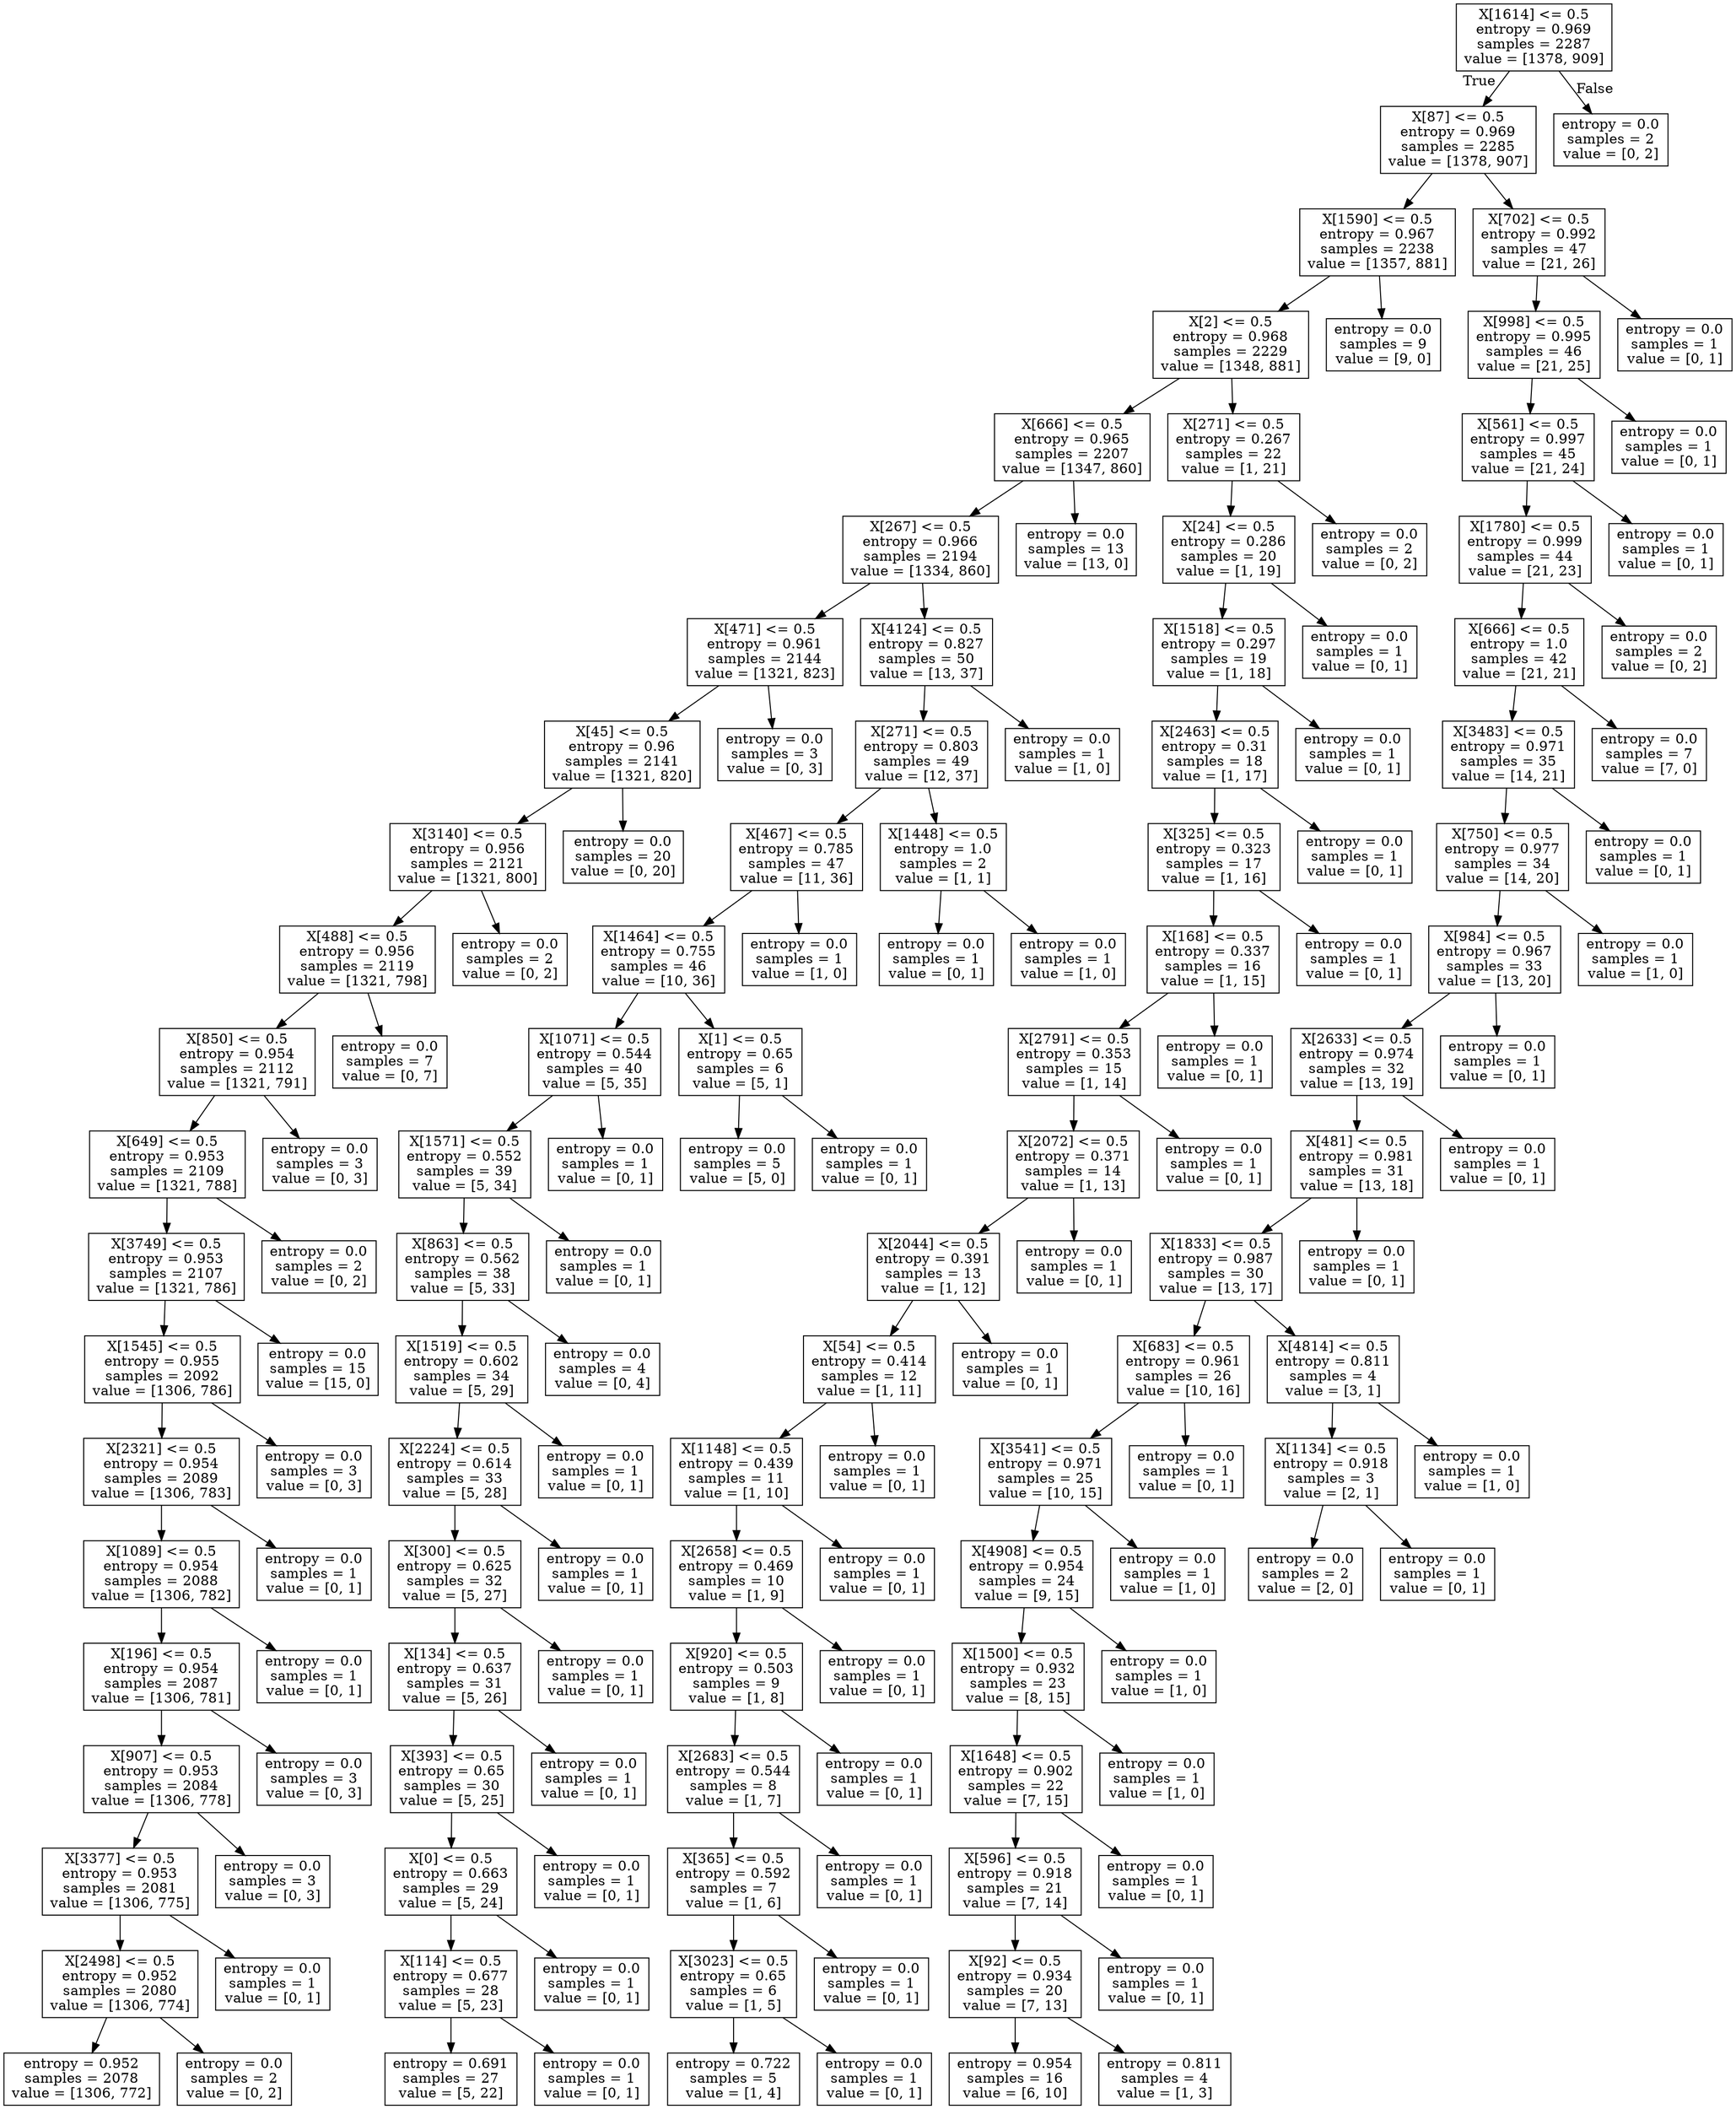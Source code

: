 digraph Tree {
node [shape=box] ;
0 [label="X[1614] <= 0.5\nentropy = 0.969\nsamples = 2287\nvalue = [1378, 909]"] ;
1 [label="X[87] <= 0.5\nentropy = 0.969\nsamples = 2285\nvalue = [1378, 907]"] ;
0 -> 1 [labeldistance=2.5, labelangle=45, headlabel="True"] ;
2 [label="X[1590] <= 0.5\nentropy = 0.967\nsamples = 2238\nvalue = [1357, 881]"] ;
1 -> 2 ;
3 [label="X[2] <= 0.5\nentropy = 0.968\nsamples = 2229\nvalue = [1348, 881]"] ;
2 -> 3 ;
4 [label="X[666] <= 0.5\nentropy = 0.965\nsamples = 2207\nvalue = [1347, 860]"] ;
3 -> 4 ;
5 [label="X[267] <= 0.5\nentropy = 0.966\nsamples = 2194\nvalue = [1334, 860]"] ;
4 -> 5 ;
6 [label="X[471] <= 0.5\nentropy = 0.961\nsamples = 2144\nvalue = [1321, 823]"] ;
5 -> 6 ;
7 [label="X[45] <= 0.5\nentropy = 0.96\nsamples = 2141\nvalue = [1321, 820]"] ;
6 -> 7 ;
8 [label="X[3140] <= 0.5\nentropy = 0.956\nsamples = 2121\nvalue = [1321, 800]"] ;
7 -> 8 ;
9 [label="X[488] <= 0.5\nentropy = 0.956\nsamples = 2119\nvalue = [1321, 798]"] ;
8 -> 9 ;
10 [label="X[850] <= 0.5\nentropy = 0.954\nsamples = 2112\nvalue = [1321, 791]"] ;
9 -> 10 ;
11 [label="X[649] <= 0.5\nentropy = 0.953\nsamples = 2109\nvalue = [1321, 788]"] ;
10 -> 11 ;
12 [label="X[3749] <= 0.5\nentropy = 0.953\nsamples = 2107\nvalue = [1321, 786]"] ;
11 -> 12 ;
13 [label="X[1545] <= 0.5\nentropy = 0.955\nsamples = 2092\nvalue = [1306, 786]"] ;
12 -> 13 ;
14 [label="X[2321] <= 0.5\nentropy = 0.954\nsamples = 2089\nvalue = [1306, 783]"] ;
13 -> 14 ;
15 [label="X[1089] <= 0.5\nentropy = 0.954\nsamples = 2088\nvalue = [1306, 782]"] ;
14 -> 15 ;
16 [label="X[196] <= 0.5\nentropy = 0.954\nsamples = 2087\nvalue = [1306, 781]"] ;
15 -> 16 ;
17 [label="X[907] <= 0.5\nentropy = 0.953\nsamples = 2084\nvalue = [1306, 778]"] ;
16 -> 17 ;
18 [label="X[3377] <= 0.5\nentropy = 0.953\nsamples = 2081\nvalue = [1306, 775]"] ;
17 -> 18 ;
19 [label="X[2498] <= 0.5\nentropy = 0.952\nsamples = 2080\nvalue = [1306, 774]"] ;
18 -> 19 ;
20 [label="entropy = 0.952\nsamples = 2078\nvalue = [1306, 772]"] ;
19 -> 20 ;
21 [label="entropy = 0.0\nsamples = 2\nvalue = [0, 2]"] ;
19 -> 21 ;
22 [label="entropy = 0.0\nsamples = 1\nvalue = [0, 1]"] ;
18 -> 22 ;
23 [label="entropy = 0.0\nsamples = 3\nvalue = [0, 3]"] ;
17 -> 23 ;
24 [label="entropy = 0.0\nsamples = 3\nvalue = [0, 3]"] ;
16 -> 24 ;
25 [label="entropy = 0.0\nsamples = 1\nvalue = [0, 1]"] ;
15 -> 25 ;
26 [label="entropy = 0.0\nsamples = 1\nvalue = [0, 1]"] ;
14 -> 26 ;
27 [label="entropy = 0.0\nsamples = 3\nvalue = [0, 3]"] ;
13 -> 27 ;
28 [label="entropy = 0.0\nsamples = 15\nvalue = [15, 0]"] ;
12 -> 28 ;
29 [label="entropy = 0.0\nsamples = 2\nvalue = [0, 2]"] ;
11 -> 29 ;
30 [label="entropy = 0.0\nsamples = 3\nvalue = [0, 3]"] ;
10 -> 30 ;
31 [label="entropy = 0.0\nsamples = 7\nvalue = [0, 7]"] ;
9 -> 31 ;
32 [label="entropy = 0.0\nsamples = 2\nvalue = [0, 2]"] ;
8 -> 32 ;
33 [label="entropy = 0.0\nsamples = 20\nvalue = [0, 20]"] ;
7 -> 33 ;
34 [label="entropy = 0.0\nsamples = 3\nvalue = [0, 3]"] ;
6 -> 34 ;
35 [label="X[4124] <= 0.5\nentropy = 0.827\nsamples = 50\nvalue = [13, 37]"] ;
5 -> 35 ;
36 [label="X[271] <= 0.5\nentropy = 0.803\nsamples = 49\nvalue = [12, 37]"] ;
35 -> 36 ;
37 [label="X[467] <= 0.5\nentropy = 0.785\nsamples = 47\nvalue = [11, 36]"] ;
36 -> 37 ;
38 [label="X[1464] <= 0.5\nentropy = 0.755\nsamples = 46\nvalue = [10, 36]"] ;
37 -> 38 ;
39 [label="X[1071] <= 0.5\nentropy = 0.544\nsamples = 40\nvalue = [5, 35]"] ;
38 -> 39 ;
40 [label="X[1571] <= 0.5\nentropy = 0.552\nsamples = 39\nvalue = [5, 34]"] ;
39 -> 40 ;
41 [label="X[863] <= 0.5\nentropy = 0.562\nsamples = 38\nvalue = [5, 33]"] ;
40 -> 41 ;
42 [label="X[1519] <= 0.5\nentropy = 0.602\nsamples = 34\nvalue = [5, 29]"] ;
41 -> 42 ;
43 [label="X[2224] <= 0.5\nentropy = 0.614\nsamples = 33\nvalue = [5, 28]"] ;
42 -> 43 ;
44 [label="X[300] <= 0.5\nentropy = 0.625\nsamples = 32\nvalue = [5, 27]"] ;
43 -> 44 ;
45 [label="X[134] <= 0.5\nentropy = 0.637\nsamples = 31\nvalue = [5, 26]"] ;
44 -> 45 ;
46 [label="X[393] <= 0.5\nentropy = 0.65\nsamples = 30\nvalue = [5, 25]"] ;
45 -> 46 ;
47 [label="X[0] <= 0.5\nentropy = 0.663\nsamples = 29\nvalue = [5, 24]"] ;
46 -> 47 ;
48 [label="X[114] <= 0.5\nentropy = 0.677\nsamples = 28\nvalue = [5, 23]"] ;
47 -> 48 ;
49 [label="entropy = 0.691\nsamples = 27\nvalue = [5, 22]"] ;
48 -> 49 ;
50 [label="entropy = 0.0\nsamples = 1\nvalue = [0, 1]"] ;
48 -> 50 ;
51 [label="entropy = 0.0\nsamples = 1\nvalue = [0, 1]"] ;
47 -> 51 ;
52 [label="entropy = 0.0\nsamples = 1\nvalue = [0, 1]"] ;
46 -> 52 ;
53 [label="entropy = 0.0\nsamples = 1\nvalue = [0, 1]"] ;
45 -> 53 ;
54 [label="entropy = 0.0\nsamples = 1\nvalue = [0, 1]"] ;
44 -> 54 ;
55 [label="entropy = 0.0\nsamples = 1\nvalue = [0, 1]"] ;
43 -> 55 ;
56 [label="entropy = 0.0\nsamples = 1\nvalue = [0, 1]"] ;
42 -> 56 ;
57 [label="entropy = 0.0\nsamples = 4\nvalue = [0, 4]"] ;
41 -> 57 ;
58 [label="entropy = 0.0\nsamples = 1\nvalue = [0, 1]"] ;
40 -> 58 ;
59 [label="entropy = 0.0\nsamples = 1\nvalue = [0, 1]"] ;
39 -> 59 ;
60 [label="X[1] <= 0.5\nentropy = 0.65\nsamples = 6\nvalue = [5, 1]"] ;
38 -> 60 ;
61 [label="entropy = 0.0\nsamples = 5\nvalue = [5, 0]"] ;
60 -> 61 ;
62 [label="entropy = 0.0\nsamples = 1\nvalue = [0, 1]"] ;
60 -> 62 ;
63 [label="entropy = 0.0\nsamples = 1\nvalue = [1, 0]"] ;
37 -> 63 ;
64 [label="X[1448] <= 0.5\nentropy = 1.0\nsamples = 2\nvalue = [1, 1]"] ;
36 -> 64 ;
65 [label="entropy = 0.0\nsamples = 1\nvalue = [0, 1]"] ;
64 -> 65 ;
66 [label="entropy = 0.0\nsamples = 1\nvalue = [1, 0]"] ;
64 -> 66 ;
67 [label="entropy = 0.0\nsamples = 1\nvalue = [1, 0]"] ;
35 -> 67 ;
68 [label="entropy = 0.0\nsamples = 13\nvalue = [13, 0]"] ;
4 -> 68 ;
69 [label="X[271] <= 0.5\nentropy = 0.267\nsamples = 22\nvalue = [1, 21]"] ;
3 -> 69 ;
70 [label="X[24] <= 0.5\nentropy = 0.286\nsamples = 20\nvalue = [1, 19]"] ;
69 -> 70 ;
71 [label="X[1518] <= 0.5\nentropy = 0.297\nsamples = 19\nvalue = [1, 18]"] ;
70 -> 71 ;
72 [label="X[2463] <= 0.5\nentropy = 0.31\nsamples = 18\nvalue = [1, 17]"] ;
71 -> 72 ;
73 [label="X[325] <= 0.5\nentropy = 0.323\nsamples = 17\nvalue = [1, 16]"] ;
72 -> 73 ;
74 [label="X[168] <= 0.5\nentropy = 0.337\nsamples = 16\nvalue = [1, 15]"] ;
73 -> 74 ;
75 [label="X[2791] <= 0.5\nentropy = 0.353\nsamples = 15\nvalue = [1, 14]"] ;
74 -> 75 ;
76 [label="X[2072] <= 0.5\nentropy = 0.371\nsamples = 14\nvalue = [1, 13]"] ;
75 -> 76 ;
77 [label="X[2044] <= 0.5\nentropy = 0.391\nsamples = 13\nvalue = [1, 12]"] ;
76 -> 77 ;
78 [label="X[54] <= 0.5\nentropy = 0.414\nsamples = 12\nvalue = [1, 11]"] ;
77 -> 78 ;
79 [label="X[1148] <= 0.5\nentropy = 0.439\nsamples = 11\nvalue = [1, 10]"] ;
78 -> 79 ;
80 [label="X[2658] <= 0.5\nentropy = 0.469\nsamples = 10\nvalue = [1, 9]"] ;
79 -> 80 ;
81 [label="X[920] <= 0.5\nentropy = 0.503\nsamples = 9\nvalue = [1, 8]"] ;
80 -> 81 ;
82 [label="X[2683] <= 0.5\nentropy = 0.544\nsamples = 8\nvalue = [1, 7]"] ;
81 -> 82 ;
83 [label="X[365] <= 0.5\nentropy = 0.592\nsamples = 7\nvalue = [1, 6]"] ;
82 -> 83 ;
84 [label="X[3023] <= 0.5\nentropy = 0.65\nsamples = 6\nvalue = [1, 5]"] ;
83 -> 84 ;
85 [label="entropy = 0.722\nsamples = 5\nvalue = [1, 4]"] ;
84 -> 85 ;
86 [label="entropy = 0.0\nsamples = 1\nvalue = [0, 1]"] ;
84 -> 86 ;
87 [label="entropy = 0.0\nsamples = 1\nvalue = [0, 1]"] ;
83 -> 87 ;
88 [label="entropy = 0.0\nsamples = 1\nvalue = [0, 1]"] ;
82 -> 88 ;
89 [label="entropy = 0.0\nsamples = 1\nvalue = [0, 1]"] ;
81 -> 89 ;
90 [label="entropy = 0.0\nsamples = 1\nvalue = [0, 1]"] ;
80 -> 90 ;
91 [label="entropy = 0.0\nsamples = 1\nvalue = [0, 1]"] ;
79 -> 91 ;
92 [label="entropy = 0.0\nsamples = 1\nvalue = [0, 1]"] ;
78 -> 92 ;
93 [label="entropy = 0.0\nsamples = 1\nvalue = [0, 1]"] ;
77 -> 93 ;
94 [label="entropy = 0.0\nsamples = 1\nvalue = [0, 1]"] ;
76 -> 94 ;
95 [label="entropy = 0.0\nsamples = 1\nvalue = [0, 1]"] ;
75 -> 95 ;
96 [label="entropy = 0.0\nsamples = 1\nvalue = [0, 1]"] ;
74 -> 96 ;
97 [label="entropy = 0.0\nsamples = 1\nvalue = [0, 1]"] ;
73 -> 97 ;
98 [label="entropy = 0.0\nsamples = 1\nvalue = [0, 1]"] ;
72 -> 98 ;
99 [label="entropy = 0.0\nsamples = 1\nvalue = [0, 1]"] ;
71 -> 99 ;
100 [label="entropy = 0.0\nsamples = 1\nvalue = [0, 1]"] ;
70 -> 100 ;
101 [label="entropy = 0.0\nsamples = 2\nvalue = [0, 2]"] ;
69 -> 101 ;
102 [label="entropy = 0.0\nsamples = 9\nvalue = [9, 0]"] ;
2 -> 102 ;
103 [label="X[702] <= 0.5\nentropy = 0.992\nsamples = 47\nvalue = [21, 26]"] ;
1 -> 103 ;
104 [label="X[998] <= 0.5\nentropy = 0.995\nsamples = 46\nvalue = [21, 25]"] ;
103 -> 104 ;
105 [label="X[561] <= 0.5\nentropy = 0.997\nsamples = 45\nvalue = [21, 24]"] ;
104 -> 105 ;
106 [label="X[1780] <= 0.5\nentropy = 0.999\nsamples = 44\nvalue = [21, 23]"] ;
105 -> 106 ;
107 [label="X[666] <= 0.5\nentropy = 1.0\nsamples = 42\nvalue = [21, 21]"] ;
106 -> 107 ;
108 [label="X[3483] <= 0.5\nentropy = 0.971\nsamples = 35\nvalue = [14, 21]"] ;
107 -> 108 ;
109 [label="X[750] <= 0.5\nentropy = 0.977\nsamples = 34\nvalue = [14, 20]"] ;
108 -> 109 ;
110 [label="X[984] <= 0.5\nentropy = 0.967\nsamples = 33\nvalue = [13, 20]"] ;
109 -> 110 ;
111 [label="X[2633] <= 0.5\nentropy = 0.974\nsamples = 32\nvalue = [13, 19]"] ;
110 -> 111 ;
112 [label="X[481] <= 0.5\nentropy = 0.981\nsamples = 31\nvalue = [13, 18]"] ;
111 -> 112 ;
113 [label="X[1833] <= 0.5\nentropy = 0.987\nsamples = 30\nvalue = [13, 17]"] ;
112 -> 113 ;
114 [label="X[683] <= 0.5\nentropy = 0.961\nsamples = 26\nvalue = [10, 16]"] ;
113 -> 114 ;
115 [label="X[3541] <= 0.5\nentropy = 0.971\nsamples = 25\nvalue = [10, 15]"] ;
114 -> 115 ;
116 [label="X[4908] <= 0.5\nentropy = 0.954\nsamples = 24\nvalue = [9, 15]"] ;
115 -> 116 ;
117 [label="X[1500] <= 0.5\nentropy = 0.932\nsamples = 23\nvalue = [8, 15]"] ;
116 -> 117 ;
118 [label="X[1648] <= 0.5\nentropy = 0.902\nsamples = 22\nvalue = [7, 15]"] ;
117 -> 118 ;
119 [label="X[596] <= 0.5\nentropy = 0.918\nsamples = 21\nvalue = [7, 14]"] ;
118 -> 119 ;
120 [label="X[92] <= 0.5\nentropy = 0.934\nsamples = 20\nvalue = [7, 13]"] ;
119 -> 120 ;
121 [label="entropy = 0.954\nsamples = 16\nvalue = [6, 10]"] ;
120 -> 121 ;
122 [label="entropy = 0.811\nsamples = 4\nvalue = [1, 3]"] ;
120 -> 122 ;
123 [label="entropy = 0.0\nsamples = 1\nvalue = [0, 1]"] ;
119 -> 123 ;
124 [label="entropy = 0.0\nsamples = 1\nvalue = [0, 1]"] ;
118 -> 124 ;
125 [label="entropy = 0.0\nsamples = 1\nvalue = [1, 0]"] ;
117 -> 125 ;
126 [label="entropy = 0.0\nsamples = 1\nvalue = [1, 0]"] ;
116 -> 126 ;
127 [label="entropy = 0.0\nsamples = 1\nvalue = [1, 0]"] ;
115 -> 127 ;
128 [label="entropy = 0.0\nsamples = 1\nvalue = [0, 1]"] ;
114 -> 128 ;
129 [label="X[4814] <= 0.5\nentropy = 0.811\nsamples = 4\nvalue = [3, 1]"] ;
113 -> 129 ;
130 [label="X[1134] <= 0.5\nentropy = 0.918\nsamples = 3\nvalue = [2, 1]"] ;
129 -> 130 ;
131 [label="entropy = 0.0\nsamples = 2\nvalue = [2, 0]"] ;
130 -> 131 ;
132 [label="entropy = 0.0\nsamples = 1\nvalue = [0, 1]"] ;
130 -> 132 ;
133 [label="entropy = 0.0\nsamples = 1\nvalue = [1, 0]"] ;
129 -> 133 ;
134 [label="entropy = 0.0\nsamples = 1\nvalue = [0, 1]"] ;
112 -> 134 ;
135 [label="entropy = 0.0\nsamples = 1\nvalue = [0, 1]"] ;
111 -> 135 ;
136 [label="entropy = 0.0\nsamples = 1\nvalue = [0, 1]"] ;
110 -> 136 ;
137 [label="entropy = 0.0\nsamples = 1\nvalue = [1, 0]"] ;
109 -> 137 ;
138 [label="entropy = 0.0\nsamples = 1\nvalue = [0, 1]"] ;
108 -> 138 ;
139 [label="entropy = 0.0\nsamples = 7\nvalue = [7, 0]"] ;
107 -> 139 ;
140 [label="entropy = 0.0\nsamples = 2\nvalue = [0, 2]"] ;
106 -> 140 ;
141 [label="entropy = 0.0\nsamples = 1\nvalue = [0, 1]"] ;
105 -> 141 ;
142 [label="entropy = 0.0\nsamples = 1\nvalue = [0, 1]"] ;
104 -> 142 ;
143 [label="entropy = 0.0\nsamples = 1\nvalue = [0, 1]"] ;
103 -> 143 ;
144 [label="entropy = 0.0\nsamples = 2\nvalue = [0, 2]"] ;
0 -> 144 [labeldistance=2.5, labelangle=-45, headlabel="False"] ;
}
